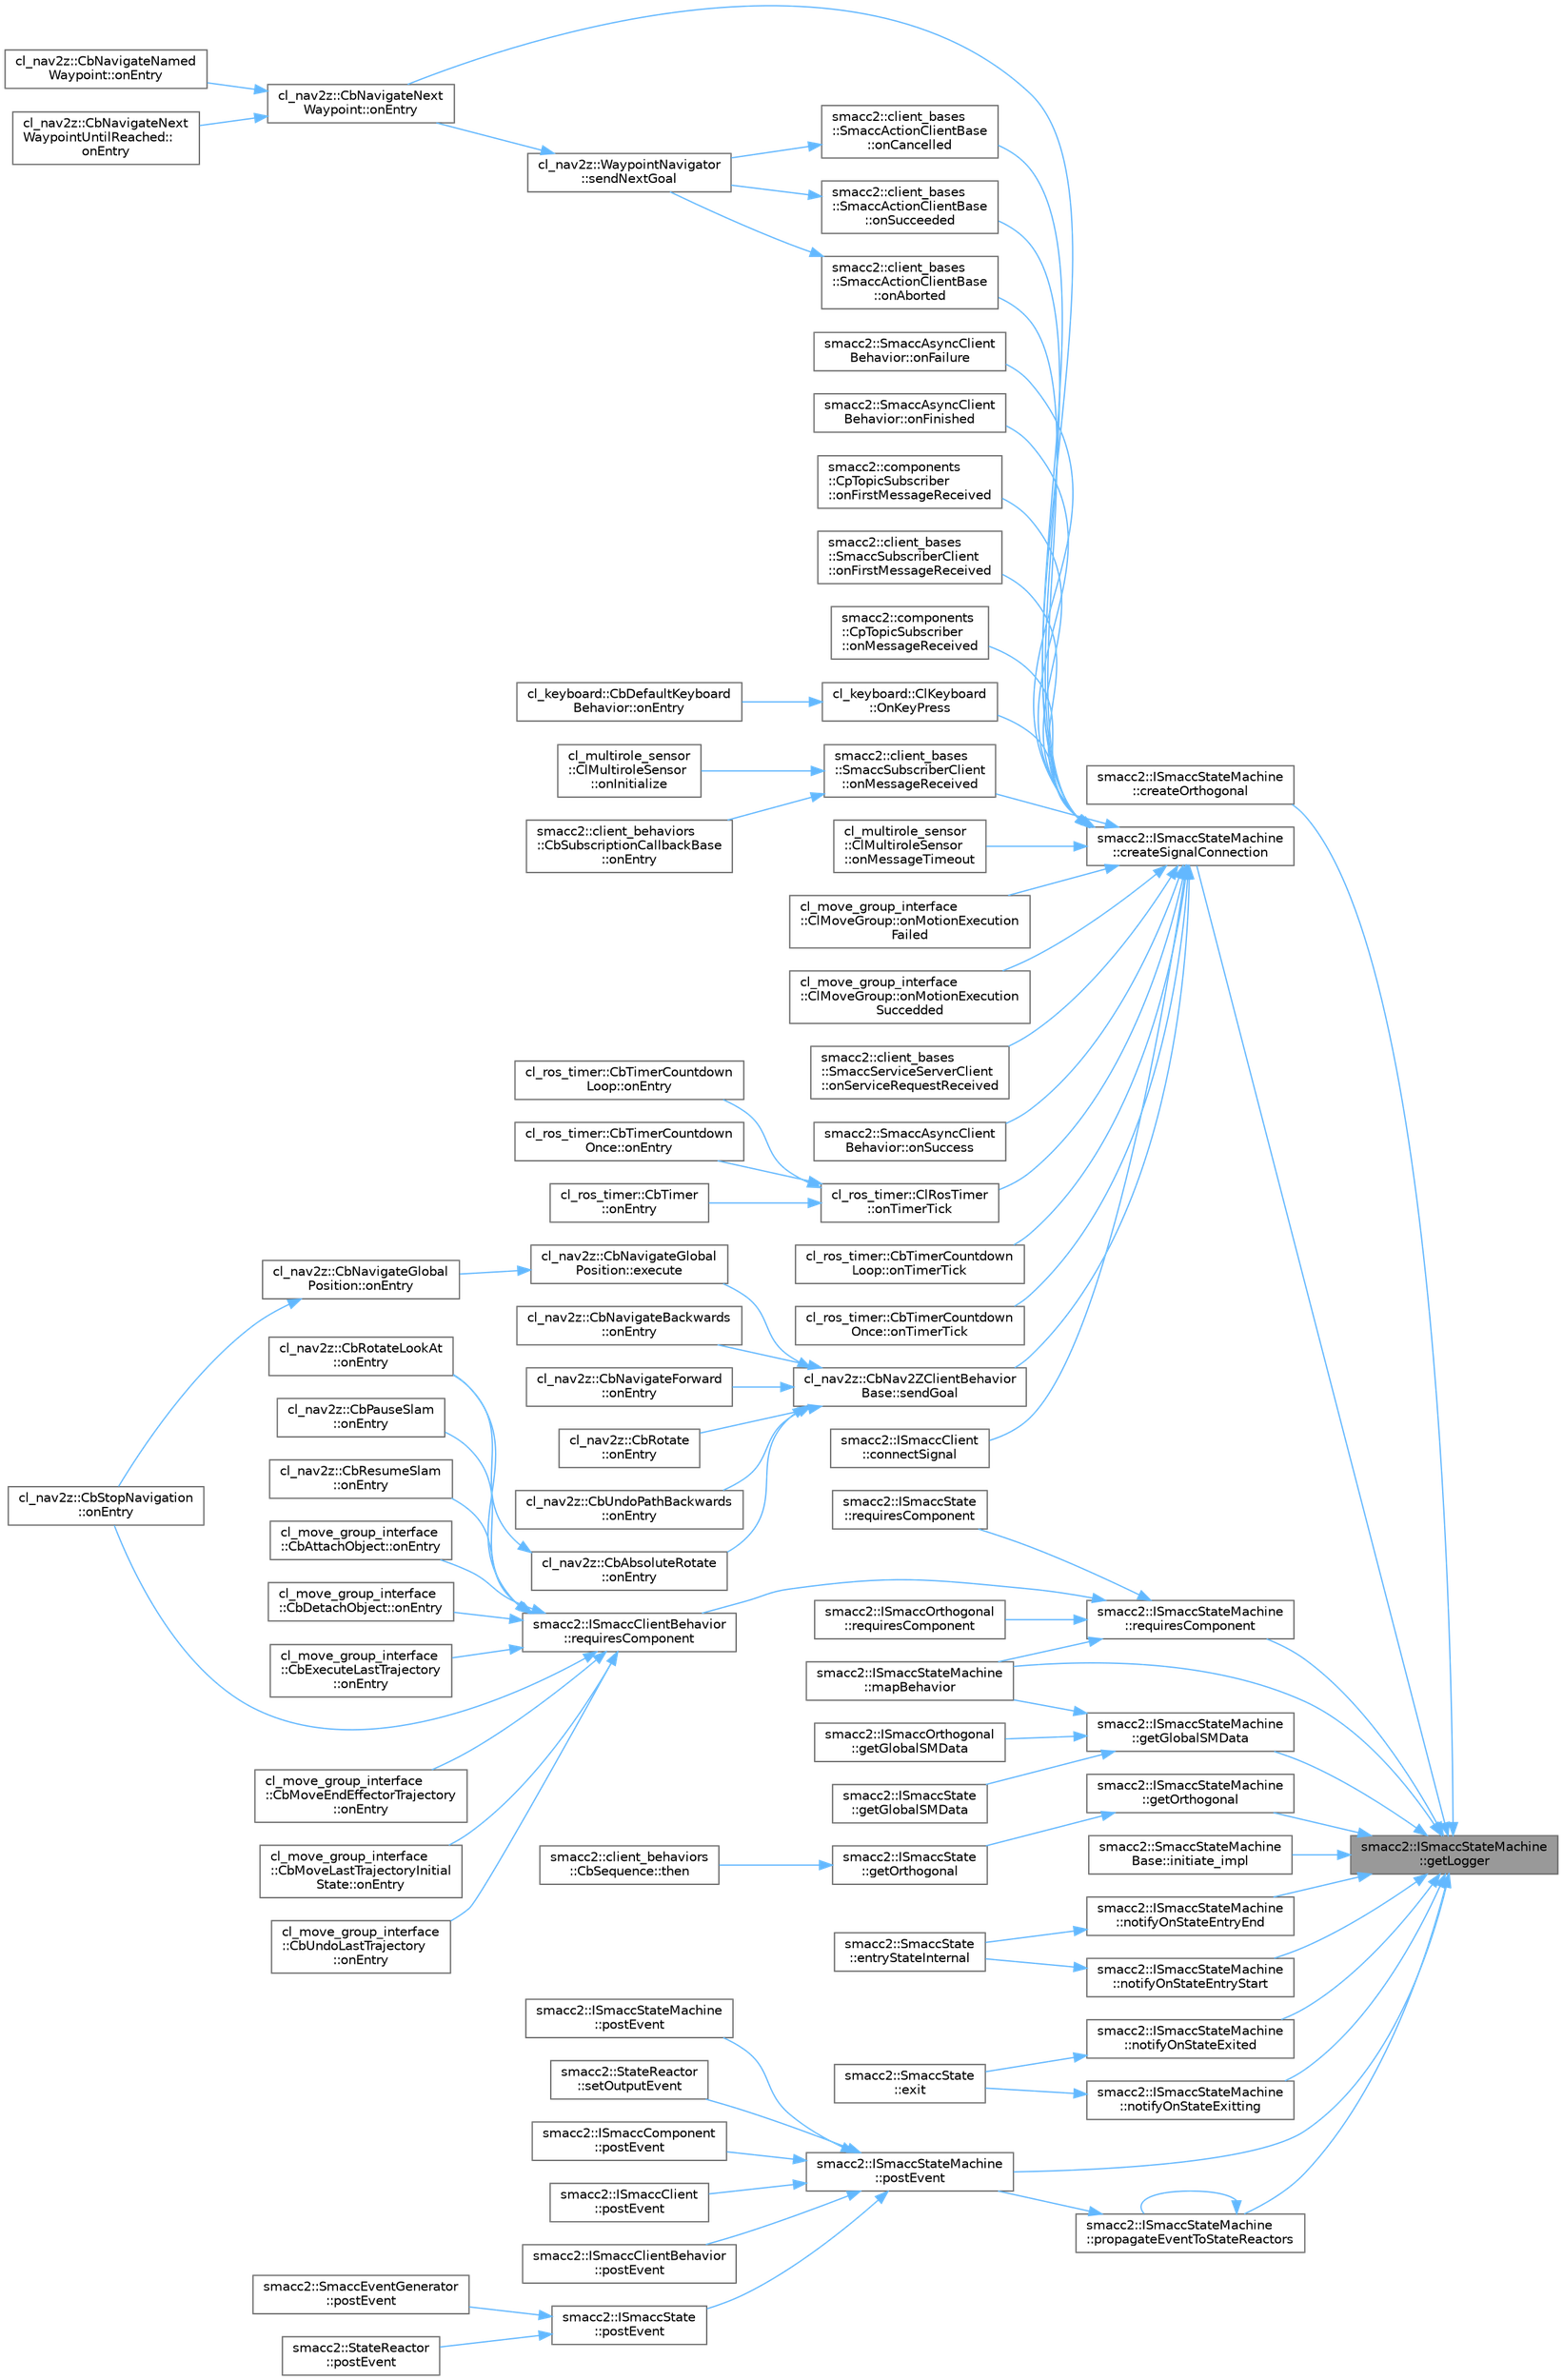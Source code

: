 digraph "smacc2::ISmaccStateMachine::getLogger"
{
 // LATEX_PDF_SIZE
  bgcolor="transparent";
  edge [fontname=Helvetica,fontsize=10,labelfontname=Helvetica,labelfontsize=10];
  node [fontname=Helvetica,fontsize=10,shape=box,height=0.2,width=0.4];
  rankdir="RL";
  Node1 [label="smacc2::ISmaccStateMachine\l::getLogger",height=0.2,width=0.4,color="gray40", fillcolor="grey60", style="filled", fontcolor="black",tooltip=" "];
  Node1 -> Node2 [dir="back",color="steelblue1",style="solid"];
  Node2 [label="smacc2::ISmaccStateMachine\l::createOrthogonal",height=0.2,width=0.4,color="grey40", fillcolor="white", style="filled",URL="$classsmacc2_1_1ISmaccStateMachine.html#a8c25c07a2f7f9eb9353df0993657305a",tooltip=" "];
  Node1 -> Node3 [dir="back",color="steelblue1",style="solid"];
  Node3 [label="smacc2::ISmaccStateMachine\l::createSignalConnection",height=0.2,width=0.4,color="grey40", fillcolor="white", style="filled",URL="$classsmacc2_1_1ISmaccStateMachine.html#a25f13e947197c61b66c12cf58ee351d5",tooltip=" "];
  Node3 -> Node4 [dir="back",color="steelblue1",style="solid"];
  Node4 [label="smacc2::ISmaccClient\l::connectSignal",height=0.2,width=0.4,color="grey40", fillcolor="white", style="filled",URL="$classsmacc2_1_1ISmaccClient.html#ac0680af4bb4c9f7e1b07a4ca866fb5e7",tooltip=" "];
  Node3 -> Node5 [dir="back",color="steelblue1",style="solid"];
  Node5 [label="smacc2::client_bases\l::SmaccActionClientBase\l::onAborted",height=0.2,width=0.4,color="grey40", fillcolor="white", style="filled",URL="$classsmacc2_1_1client__bases_1_1SmaccActionClientBase.html#a1d9dcf6e7552644a1009f9d5cdc7157b",tooltip=" "];
  Node5 -> Node6 [dir="back",color="steelblue1",style="solid"];
  Node6 [label="cl_nav2z::WaypointNavigator\l::sendNextGoal",height=0.2,width=0.4,color="grey40", fillcolor="white", style="filled",URL="$classcl__nav2z_1_1WaypointNavigator.html#a967c1e52fe540399727ca885340cde88",tooltip=" "];
  Node6 -> Node7 [dir="back",color="steelblue1",style="solid"];
  Node7 [label="cl_nav2z::CbNavigateNext\lWaypoint::onEntry",height=0.2,width=0.4,color="grey40", fillcolor="white", style="filled",URL="$classcl__nav2z_1_1CbNavigateNextWaypoint.html#ac546e1622eb9894228846b814e48afea",tooltip=" "];
  Node7 -> Node8 [dir="back",color="steelblue1",style="solid"];
  Node8 [label="cl_nav2z::CbNavigateNamed\lWaypoint::onEntry",height=0.2,width=0.4,color="grey40", fillcolor="white", style="filled",URL="$classcl__nav2z_1_1CbNavigateNamedWaypoint.html#a08fc01469398220c035e7c3fac4ae598",tooltip=" "];
  Node7 -> Node9 [dir="back",color="steelblue1",style="solid"];
  Node9 [label="cl_nav2z::CbNavigateNext\lWaypointUntilReached::\lonEntry",height=0.2,width=0.4,color="grey40", fillcolor="white", style="filled",URL="$classcl__nav2z_1_1CbNavigateNextWaypointUntilReached.html#a8768836e087f12cbb477aa509e28a947",tooltip=" "];
  Node3 -> Node10 [dir="back",color="steelblue1",style="solid"];
  Node10 [label="smacc2::client_bases\l::SmaccActionClientBase\l::onCancelled",height=0.2,width=0.4,color="grey40", fillcolor="white", style="filled",URL="$classsmacc2_1_1client__bases_1_1SmaccActionClientBase.html#ad10aab26b6ed355f8088a10ba234a16d",tooltip=" "];
  Node10 -> Node6 [dir="back",color="steelblue1",style="solid"];
  Node3 -> Node7 [dir="back",color="steelblue1",style="solid"];
  Node3 -> Node11 [dir="back",color="steelblue1",style="solid"];
  Node11 [label="smacc2::SmaccAsyncClient\lBehavior::onFailure",height=0.2,width=0.4,color="grey40", fillcolor="white", style="filled",URL="$classsmacc2_1_1SmaccAsyncClientBehavior.html#a5d817837a744a9dcb521dd9ffc0c09ed",tooltip=" "];
  Node3 -> Node12 [dir="back",color="steelblue1",style="solid"];
  Node12 [label="smacc2::SmaccAsyncClient\lBehavior::onFinished",height=0.2,width=0.4,color="grey40", fillcolor="white", style="filled",URL="$classsmacc2_1_1SmaccAsyncClientBehavior.html#a69d58683dda527f1e1ec0c11d05902a8",tooltip=" "];
  Node3 -> Node13 [dir="back",color="steelblue1",style="solid"];
  Node13 [label="smacc2::components\l::CpTopicSubscriber\l::onFirstMessageReceived",height=0.2,width=0.4,color="grey40", fillcolor="white", style="filled",URL="$classsmacc2_1_1components_1_1CpTopicSubscriber.html#aa4006bd5ef4b77baa94424c492bd07c3",tooltip=" "];
  Node3 -> Node14 [dir="back",color="steelblue1",style="solid"];
  Node14 [label="smacc2::client_bases\l::SmaccSubscriberClient\l::onFirstMessageReceived",height=0.2,width=0.4,color="grey40", fillcolor="white", style="filled",URL="$classsmacc2_1_1client__bases_1_1SmaccSubscriberClient.html#a2003cefbb3fe68be86e5daeba14d3ecb",tooltip=" "];
  Node3 -> Node15 [dir="back",color="steelblue1",style="solid"];
  Node15 [label="cl_keyboard::ClKeyboard\l::OnKeyPress",height=0.2,width=0.4,color="grey40", fillcolor="white", style="filled",URL="$classcl__keyboard_1_1ClKeyboard.html#ae9f4a6dc1ce18397394a432826970baa",tooltip=" "];
  Node15 -> Node16 [dir="back",color="steelblue1",style="solid"];
  Node16 [label="cl_keyboard::CbDefaultKeyboard\lBehavior::onEntry",height=0.2,width=0.4,color="grey40", fillcolor="white", style="filled",URL="$classcl__keyboard_1_1CbDefaultKeyboardBehavior.html#a06e49d8c78aeffecf74c27b05f529a3a",tooltip=" "];
  Node3 -> Node17 [dir="back",color="steelblue1",style="solid"];
  Node17 [label="smacc2::components\l::CpTopicSubscriber\l::onMessageReceived",height=0.2,width=0.4,color="grey40", fillcolor="white", style="filled",URL="$classsmacc2_1_1components_1_1CpTopicSubscriber.html#a485756a35bdf09bcbc55bc3d7fd036c0",tooltip=" "];
  Node3 -> Node18 [dir="back",color="steelblue1",style="solid"];
  Node18 [label="smacc2::client_bases\l::SmaccSubscriberClient\l::onMessageReceived",height=0.2,width=0.4,color="grey40", fillcolor="white", style="filled",URL="$classsmacc2_1_1client__bases_1_1SmaccSubscriberClient.html#a1a91b6043e8a00862fd505ee7d8d86f6",tooltip=" "];
  Node18 -> Node19 [dir="back",color="steelblue1",style="solid"];
  Node19 [label="smacc2::client_behaviors\l::CbSubscriptionCallbackBase\l::onEntry",height=0.2,width=0.4,color="grey40", fillcolor="white", style="filled",URL="$classsmacc2_1_1client__behaviors_1_1CbSubscriptionCallbackBase.html#a6012d64247d5ccd219984a527a52cf86",tooltip=" "];
  Node18 -> Node20 [dir="back",color="steelblue1",style="solid"];
  Node20 [label="cl_multirole_sensor\l::ClMultiroleSensor\l::onInitialize",height=0.2,width=0.4,color="grey40", fillcolor="white", style="filled",URL="$classcl__multirole__sensor_1_1ClMultiroleSensor.html#ad929536dd86df76612202a7221c72a4e",tooltip=" "];
  Node3 -> Node21 [dir="back",color="steelblue1",style="solid"];
  Node21 [label="cl_multirole_sensor\l::ClMultiroleSensor\l::onMessageTimeout",height=0.2,width=0.4,color="grey40", fillcolor="white", style="filled",URL="$classcl__multirole__sensor_1_1ClMultiroleSensor.html#a6b999987a7e94df7281ebedfa00962ad",tooltip=" "];
  Node3 -> Node22 [dir="back",color="steelblue1",style="solid"];
  Node22 [label="cl_move_group_interface\l::ClMoveGroup::onMotionExecution\lFailed",height=0.2,width=0.4,color="grey40", fillcolor="white", style="filled",URL="$classcl__move__group__interface_1_1ClMoveGroup.html#a6a18da445eb780d3099a94d685143295",tooltip=" "];
  Node3 -> Node23 [dir="back",color="steelblue1",style="solid"];
  Node23 [label="cl_move_group_interface\l::ClMoveGroup::onMotionExecution\lSuccedded",height=0.2,width=0.4,color="grey40", fillcolor="white", style="filled",URL="$classcl__move__group__interface_1_1ClMoveGroup.html#a6aa372d095e82775a04f41cdcf029cf2",tooltip=" "];
  Node3 -> Node24 [dir="back",color="steelblue1",style="solid"];
  Node24 [label="smacc2::client_bases\l::SmaccServiceServerClient\l::onServiceRequestReceived",height=0.2,width=0.4,color="grey40", fillcolor="white", style="filled",URL="$classsmacc2_1_1client__bases_1_1SmaccServiceServerClient.html#ad6941fbdc9035fab371a3dee40f91b50",tooltip=" "];
  Node3 -> Node25 [dir="back",color="steelblue1",style="solid"];
  Node25 [label="smacc2::client_bases\l::SmaccActionClientBase\l::onSucceeded",height=0.2,width=0.4,color="grey40", fillcolor="white", style="filled",URL="$classsmacc2_1_1client__bases_1_1SmaccActionClientBase.html#a6f37d69935254227c9f7572a54817e5a",tooltip=" "];
  Node25 -> Node6 [dir="back",color="steelblue1",style="solid"];
  Node3 -> Node26 [dir="back",color="steelblue1",style="solid"];
  Node26 [label="smacc2::SmaccAsyncClient\lBehavior::onSuccess",height=0.2,width=0.4,color="grey40", fillcolor="white", style="filled",URL="$classsmacc2_1_1SmaccAsyncClientBehavior.html#ab7828008901afb13199d8fce9ca5dea0",tooltip=" "];
  Node3 -> Node27 [dir="back",color="steelblue1",style="solid"];
  Node27 [label="cl_ros_timer::ClRosTimer\l::onTimerTick",height=0.2,width=0.4,color="grey40", fillcolor="white", style="filled",URL="$classcl__ros__timer_1_1ClRosTimer.html#a7edcc057bfb5a25fe0892755137dd8da",tooltip=" "];
  Node27 -> Node28 [dir="back",color="steelblue1",style="solid"];
  Node28 [label="cl_ros_timer::CbTimer\l::onEntry",height=0.2,width=0.4,color="grey40", fillcolor="white", style="filled",URL="$classcl__ros__timer_1_1CbTimer.html#aceba45e86271cf1b7333e2f42c246a38",tooltip=" "];
  Node27 -> Node29 [dir="back",color="steelblue1",style="solid"];
  Node29 [label="cl_ros_timer::CbTimerCountdown\lLoop::onEntry",height=0.2,width=0.4,color="grey40", fillcolor="white", style="filled",URL="$classcl__ros__timer_1_1CbTimerCountdownLoop.html#aa088f15db4fb2c307c86b30b2e1f7744",tooltip=" "];
  Node27 -> Node30 [dir="back",color="steelblue1",style="solid"];
  Node30 [label="cl_ros_timer::CbTimerCountdown\lOnce::onEntry",height=0.2,width=0.4,color="grey40", fillcolor="white", style="filled",URL="$classcl__ros__timer_1_1CbTimerCountdownOnce.html#a613662c4a4106ece0ce1dee198d1aba2",tooltip=" "];
  Node3 -> Node31 [dir="back",color="steelblue1",style="solid"];
  Node31 [label="cl_ros_timer::CbTimerCountdown\lLoop::onTimerTick",height=0.2,width=0.4,color="grey40", fillcolor="white", style="filled",URL="$classcl__ros__timer_1_1CbTimerCountdownLoop.html#ad251cc8444ca7070f64658bbb77e1275",tooltip=" "];
  Node3 -> Node32 [dir="back",color="steelblue1",style="solid"];
  Node32 [label="cl_ros_timer::CbTimerCountdown\lOnce::onTimerTick",height=0.2,width=0.4,color="grey40", fillcolor="white", style="filled",URL="$classcl__ros__timer_1_1CbTimerCountdownOnce.html#a1e20a8c9a9907db8a1d7dacf8c60ad27",tooltip=" "];
  Node3 -> Node33 [dir="back",color="steelblue1",style="solid"];
  Node33 [label="cl_nav2z::CbNav2ZClientBehavior\lBase::sendGoal",height=0.2,width=0.4,color="grey40", fillcolor="white", style="filled",URL="$classcl__nav2z_1_1CbNav2ZClientBehaviorBase.html#a1b4b0601a185ffc77453c1a5b35d21e0",tooltip=" "];
  Node33 -> Node34 [dir="back",color="steelblue1",style="solid"];
  Node34 [label="cl_nav2z::CbNavigateGlobal\lPosition::execute",height=0.2,width=0.4,color="grey40", fillcolor="white", style="filled",URL="$classcl__nav2z_1_1CbNavigateGlobalPosition.html#acc4b46d05935ce9f6afd3abc583d15d1",tooltip=" "];
  Node34 -> Node35 [dir="back",color="steelblue1",style="solid"];
  Node35 [label="cl_nav2z::CbNavigateGlobal\lPosition::onEntry",height=0.2,width=0.4,color="grey40", fillcolor="white", style="filled",URL="$classcl__nav2z_1_1CbNavigateGlobalPosition.html#a4d66c40d65ba439921e9b6fce8709ae3",tooltip=" "];
  Node35 -> Node36 [dir="back",color="steelblue1",style="solid"];
  Node36 [label="cl_nav2z::CbStopNavigation\l::onEntry",height=0.2,width=0.4,color="grey40", fillcolor="white", style="filled",URL="$classcl__nav2z_1_1CbStopNavigation.html#a7928708eb42b3ab14df5f280a5c86b1a",tooltip=" "];
  Node33 -> Node37 [dir="back",color="steelblue1",style="solid"];
  Node37 [label="cl_nav2z::CbAbsoluteRotate\l::onEntry",height=0.2,width=0.4,color="grey40", fillcolor="white", style="filled",URL="$classcl__nav2z_1_1CbAbsoluteRotate.html#a7a0d844c774290aa785c14a3e7d87f05",tooltip=" "];
  Node37 -> Node38 [dir="back",color="steelblue1",style="solid"];
  Node38 [label="cl_nav2z::CbRotateLookAt\l::onEntry",height=0.2,width=0.4,color="grey40", fillcolor="white", style="filled",URL="$classcl__nav2z_1_1CbRotateLookAt.html#a415f89642f17e9111647d2318ed9b053",tooltip=" "];
  Node33 -> Node39 [dir="back",color="steelblue1",style="solid"];
  Node39 [label="cl_nav2z::CbNavigateBackwards\l::onEntry",height=0.2,width=0.4,color="grey40", fillcolor="white", style="filled",URL="$classcl__nav2z_1_1CbNavigateBackwards.html#acef8d8088ab7c70d8cbdcbecbaae8f80",tooltip=" "];
  Node33 -> Node40 [dir="back",color="steelblue1",style="solid"];
  Node40 [label="cl_nav2z::CbNavigateForward\l::onEntry",height=0.2,width=0.4,color="grey40", fillcolor="white", style="filled",URL="$classcl__nav2z_1_1CbNavigateForward.html#ae56089851b4128ca0adeeb3c885770cf",tooltip=" "];
  Node33 -> Node41 [dir="back",color="steelblue1",style="solid"];
  Node41 [label="cl_nav2z::CbRotate\l::onEntry",height=0.2,width=0.4,color="grey40", fillcolor="white", style="filled",URL="$classcl__nav2z_1_1CbRotate.html#a73303c69ad571c99128374b7b9627154",tooltip=" "];
  Node33 -> Node42 [dir="back",color="steelblue1",style="solid"];
  Node42 [label="cl_nav2z::CbUndoPathBackwards\l::onEntry",height=0.2,width=0.4,color="grey40", fillcolor="white", style="filled",URL="$classcl__nav2z_1_1CbUndoPathBackwards.html#a91ca11650da3d18f9815794613f95644",tooltip=" "];
  Node1 -> Node43 [dir="back",color="steelblue1",style="solid"];
  Node43 [label="smacc2::ISmaccStateMachine\l::getGlobalSMData",height=0.2,width=0.4,color="grey40", fillcolor="white", style="filled",URL="$classsmacc2_1_1ISmaccStateMachine.html#a2047828666098a8271e3416e90c747b5",tooltip=" "];
  Node43 -> Node44 [dir="back",color="steelblue1",style="solid"];
  Node44 [label="smacc2::ISmaccOrthogonal\l::getGlobalSMData",height=0.2,width=0.4,color="grey40", fillcolor="white", style="filled",URL="$classsmacc2_1_1ISmaccOrthogonal.html#a8375c7479e15feb2d233e45bb0d9787d",tooltip=" "];
  Node43 -> Node45 [dir="back",color="steelblue1",style="solid"];
  Node45 [label="smacc2::ISmaccState\l::getGlobalSMData",height=0.2,width=0.4,color="grey40", fillcolor="white", style="filled",URL="$classsmacc2_1_1ISmaccState.html#a4f79e83e92e229510b280fb0ba7c007d",tooltip=" "];
  Node43 -> Node46 [dir="back",color="steelblue1",style="solid"];
  Node46 [label="smacc2::ISmaccStateMachine\l::mapBehavior",height=0.2,width=0.4,color="grey40", fillcolor="white", style="filled",URL="$classsmacc2_1_1ISmaccStateMachine.html#a68fe2295cd4cea26ef02e989c469010a",tooltip=" "];
  Node1 -> Node47 [dir="back",color="steelblue1",style="solid"];
  Node47 [label="smacc2::ISmaccStateMachine\l::getOrthogonal",height=0.2,width=0.4,color="grey40", fillcolor="white", style="filled",URL="$classsmacc2_1_1ISmaccStateMachine.html#a45b7a0ad7fb9e02ab13f3af8fb183f41",tooltip=" "];
  Node47 -> Node48 [dir="back",color="steelblue1",style="solid"];
  Node48 [label="smacc2::ISmaccState\l::getOrthogonal",height=0.2,width=0.4,color="grey40", fillcolor="white", style="filled",URL="$classsmacc2_1_1ISmaccState.html#aab04cff8d200dd9a5dfa07a2a1e0d868",tooltip=" "];
  Node48 -> Node49 [dir="back",color="steelblue1",style="solid"];
  Node49 [label="smacc2::client_behaviors\l::CbSequence::then",height=0.2,width=0.4,color="grey40", fillcolor="white", style="filled",URL="$classsmacc2_1_1client__behaviors_1_1CbSequence.html#a07f48648d17f7ea617f9a5a3fd3963e3",tooltip=" "];
  Node1 -> Node50 [dir="back",color="steelblue1",style="solid"];
  Node50 [label="smacc2::SmaccStateMachine\lBase::initiate_impl",height=0.2,width=0.4,color="grey40", fillcolor="white", style="filled",URL="$structsmacc2_1_1SmaccStateMachineBase.html#acecb747418bcdb3781589e48bd781b3d",tooltip=" "];
  Node1 -> Node46 [dir="back",color="steelblue1",style="solid"];
  Node1 -> Node51 [dir="back",color="steelblue1",style="solid"];
  Node51 [label="smacc2::ISmaccStateMachine\l::notifyOnStateEntryEnd",height=0.2,width=0.4,color="grey40", fillcolor="white", style="filled",URL="$classsmacc2_1_1ISmaccStateMachine.html#a80d1d07569569bddd2f8fab8d5f82e58",tooltip=" "];
  Node51 -> Node52 [dir="back",color="steelblue1",style="solid"];
  Node52 [label="smacc2::SmaccState\l::entryStateInternal",height=0.2,width=0.4,color="grey40", fillcolor="white", style="filled",URL="$classsmacc2_1_1SmaccState.html#aeeaa708975d375657bf294a2935d5c9e",tooltip=" "];
  Node1 -> Node53 [dir="back",color="steelblue1",style="solid"];
  Node53 [label="smacc2::ISmaccStateMachine\l::notifyOnStateEntryStart",height=0.2,width=0.4,color="grey40", fillcolor="white", style="filled",URL="$classsmacc2_1_1ISmaccStateMachine.html#afcf1bd46804d7e1b0784067b0f8339dd",tooltip=" "];
  Node53 -> Node52 [dir="back",color="steelblue1",style="solid"];
  Node1 -> Node54 [dir="back",color="steelblue1",style="solid"];
  Node54 [label="smacc2::ISmaccStateMachine\l::notifyOnStateExited",height=0.2,width=0.4,color="grey40", fillcolor="white", style="filled",URL="$classsmacc2_1_1ISmaccStateMachine.html#a73ee6bc299f74724ad5c734b55e544c5",tooltip=" "];
  Node54 -> Node55 [dir="back",color="steelblue1",style="solid"];
  Node55 [label="smacc2::SmaccState\l::exit",height=0.2,width=0.4,color="grey40", fillcolor="white", style="filled",URL="$classsmacc2_1_1SmaccState.html#a0af186fa1ef8434232d4f4838c889aa9",tooltip=" "];
  Node1 -> Node56 [dir="back",color="steelblue1",style="solid"];
  Node56 [label="smacc2::ISmaccStateMachine\l::notifyOnStateExitting",height=0.2,width=0.4,color="grey40", fillcolor="white", style="filled",URL="$classsmacc2_1_1ISmaccStateMachine.html#a380ecb6f3767060cbc4447e6c814d917",tooltip=" "];
  Node56 -> Node55 [dir="back",color="steelblue1",style="solid"];
  Node1 -> Node57 [dir="back",color="steelblue1",style="solid"];
  Node57 [label="smacc2::ISmaccStateMachine\l::postEvent",height=0.2,width=0.4,color="grey40", fillcolor="white", style="filled",URL="$classsmacc2_1_1ISmaccStateMachine.html#aec0535bd51c1343b5465fc4d5755ae3c",tooltip=" "];
  Node57 -> Node58 [dir="back",color="steelblue1",style="solid"];
  Node58 [label="smacc2::ISmaccComponent\l::postEvent",height=0.2,width=0.4,color="grey40", fillcolor="white", style="filled",URL="$classsmacc2_1_1ISmaccComponent.html#aaaff9fc7df1f88e9736438932a5ec0e4",tooltip=" "];
  Node57 -> Node59 [dir="back",color="steelblue1",style="solid"];
  Node59 [label="smacc2::ISmaccClient\l::postEvent",height=0.2,width=0.4,color="grey40", fillcolor="white", style="filled",URL="$classsmacc2_1_1ISmaccClient.html#a69344d3bdf6a20ff76a6b66f81fab028",tooltip=" "];
  Node57 -> Node60 [dir="back",color="steelblue1",style="solid"];
  Node60 [label="smacc2::ISmaccClientBehavior\l::postEvent",height=0.2,width=0.4,color="grey40", fillcolor="white", style="filled",URL="$classsmacc2_1_1ISmaccClientBehavior.html#a400af032797d2461602187cd52590287",tooltip=" "];
  Node57 -> Node61 [dir="back",color="steelblue1",style="solid"];
  Node61 [label="smacc2::ISmaccState\l::postEvent",height=0.2,width=0.4,color="grey40", fillcolor="white", style="filled",URL="$classsmacc2_1_1ISmaccState.html#ad676e7d68ec31e1d4fa271832bdde076",tooltip=" "];
  Node61 -> Node62 [dir="back",color="steelblue1",style="solid"];
  Node62 [label="smacc2::SmaccEventGenerator\l::postEvent",height=0.2,width=0.4,color="grey40", fillcolor="white", style="filled",URL="$classsmacc2_1_1SmaccEventGenerator.html#a8383a8c6d1ccd4bfb77b3389ea6d0dab",tooltip=" "];
  Node61 -> Node63 [dir="back",color="steelblue1",style="solid"];
  Node63 [label="smacc2::StateReactor\l::postEvent",height=0.2,width=0.4,color="grey40", fillcolor="white", style="filled",URL="$classsmacc2_1_1StateReactor.html#ab4b8fe1d7d79eebffa16b4b478678625",tooltip=" "];
  Node57 -> Node64 [dir="back",color="steelblue1",style="solid"];
  Node64 [label="smacc2::ISmaccStateMachine\l::postEvent",height=0.2,width=0.4,color="grey40", fillcolor="white", style="filled",URL="$classsmacc2_1_1ISmaccStateMachine.html#a46ecff5248c013535244afae7dfacabb",tooltip=" "];
  Node57 -> Node65 [dir="back",color="steelblue1",style="solid"];
  Node65 [label="smacc2::StateReactor\l::setOutputEvent",height=0.2,width=0.4,color="grey40", fillcolor="white", style="filled",URL="$classsmacc2_1_1StateReactor.html#a5dc683e0ff3ae610d88555881d9ff5d6",tooltip=" "];
  Node1 -> Node66 [dir="back",color="steelblue1",style="solid"];
  Node66 [label="smacc2::ISmaccStateMachine\l::propagateEventToStateReactors",height=0.2,width=0.4,color="grey40", fillcolor="white", style="filled",URL="$classsmacc2_1_1ISmaccStateMachine.html#a8273f9d1364a6e59ef5da7032d34f8da",tooltip=" "];
  Node66 -> Node57 [dir="back",color="steelblue1",style="solid"];
  Node66 -> Node66 [dir="back",color="steelblue1",style="solid"];
  Node1 -> Node67 [dir="back",color="steelblue1",style="solid"];
  Node67 [label="smacc2::ISmaccStateMachine\l::requiresComponent",height=0.2,width=0.4,color="grey40", fillcolor="white", style="filled",URL="$classsmacc2_1_1ISmaccStateMachine.html#ab7903e2cdba2477f131b7f86b582382e",tooltip=" "];
  Node67 -> Node46 [dir="back",color="steelblue1",style="solid"];
  Node67 -> Node68 [dir="back",color="steelblue1",style="solid"];
  Node68 [label="smacc2::ISmaccOrthogonal\l::requiresComponent",height=0.2,width=0.4,color="grey40", fillcolor="white", style="filled",URL="$classsmacc2_1_1ISmaccOrthogonal.html#ab311d0a98b4f77a42b6eb691e98d496a",tooltip=" "];
  Node67 -> Node69 [dir="back",color="steelblue1",style="solid"];
  Node69 [label="smacc2::ISmaccState\l::requiresComponent",height=0.2,width=0.4,color="grey40", fillcolor="white", style="filled",URL="$classsmacc2_1_1ISmaccState.html#aab60348d9d18890d0a90a09cd7475659",tooltip=" "];
  Node67 -> Node70 [dir="back",color="steelblue1",style="solid"];
  Node70 [label="smacc2::ISmaccClientBehavior\l::requiresComponent",height=0.2,width=0.4,color="grey40", fillcolor="white", style="filled",URL="$classsmacc2_1_1ISmaccClientBehavior.html#ae07cf749254cca233e15dc6f991aec12",tooltip=" "];
  Node70 -> Node71 [dir="back",color="steelblue1",style="solid"];
  Node71 [label="cl_move_group_interface\l::CbAttachObject::onEntry",height=0.2,width=0.4,color="grey40", fillcolor="white", style="filled",URL="$classcl__move__group__interface_1_1CbAttachObject.html#a05cd996ea25ee1b2ae74541a5ec56e98",tooltip=" "];
  Node70 -> Node72 [dir="back",color="steelblue1",style="solid"];
  Node72 [label="cl_move_group_interface\l::CbDetachObject::onEntry",height=0.2,width=0.4,color="grey40", fillcolor="white", style="filled",URL="$classcl__move__group__interface_1_1CbDetachObject.html#a04af88f1d9b64c43eb2620ac5bd62c35",tooltip=" "];
  Node70 -> Node73 [dir="back",color="steelblue1",style="solid"];
  Node73 [label="cl_move_group_interface\l::CbExecuteLastTrajectory\l::onEntry",height=0.2,width=0.4,color="grey40", fillcolor="white", style="filled",URL="$classcl__move__group__interface_1_1CbExecuteLastTrajectory.html#ac78713663c39635ca5ac9a749503e800",tooltip=" "];
  Node70 -> Node74 [dir="back",color="steelblue1",style="solid"];
  Node74 [label="cl_move_group_interface\l::CbMoveEndEffectorTrajectory\l::onEntry",height=0.2,width=0.4,color="grey40", fillcolor="white", style="filled",URL="$classcl__move__group__interface_1_1CbMoveEndEffectorTrajectory.html#aaedd074fd178c6390a4a3f1ccff23ad3",tooltip=" "];
  Node70 -> Node75 [dir="back",color="steelblue1",style="solid"];
  Node75 [label="cl_move_group_interface\l::CbMoveLastTrajectoryInitial\lState::onEntry",height=0.2,width=0.4,color="grey40", fillcolor="white", style="filled",URL="$classcl__move__group__interface_1_1CbMoveLastTrajectoryInitialState.html#ad51f4883ea1f7442875cda06c3d474c3",tooltip=" "];
  Node70 -> Node76 [dir="back",color="steelblue1",style="solid"];
  Node76 [label="cl_move_group_interface\l::CbUndoLastTrajectory\l::onEntry",height=0.2,width=0.4,color="grey40", fillcolor="white", style="filled",URL="$classcl__move__group__interface_1_1CbUndoLastTrajectory.html#a3c55fa93ff65d8eccb8cc14a420cb7b2",tooltip=" "];
  Node70 -> Node77 [dir="back",color="steelblue1",style="solid"];
  Node77 [label="cl_nav2z::CbPauseSlam\l::onEntry",height=0.2,width=0.4,color="grey40", fillcolor="white", style="filled",URL="$classcl__nav2z_1_1CbPauseSlam.html#a71e51fae6cced9d07050abeaa5939c04",tooltip=" "];
  Node70 -> Node78 [dir="back",color="steelblue1",style="solid"];
  Node78 [label="cl_nav2z::CbResumeSlam\l::onEntry",height=0.2,width=0.4,color="grey40", fillcolor="white", style="filled",URL="$classcl__nav2z_1_1CbResumeSlam.html#a12e6681b8c02ca2334a7c2859dd3c4b5",tooltip=" "];
  Node70 -> Node38 [dir="back",color="steelblue1",style="solid"];
  Node70 -> Node36 [dir="back",color="steelblue1",style="solid"];
}

